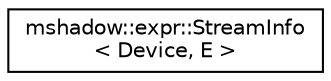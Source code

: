 digraph "Graphical Class Hierarchy"
{
 // LATEX_PDF_SIZE
  edge [fontname="Helvetica",fontsize="10",labelfontname="Helvetica",labelfontsize="10"];
  node [fontname="Helvetica",fontsize="10",shape=record];
  rankdir="LR";
  Node0 [label="mshadow::expr::StreamInfo\l\< Device, E \>",height=0.2,width=0.4,color="black", fillcolor="white", style="filled",URL="$structmshadow_1_1expr_1_1StreamInfo.html",tooltip=" "];
}
